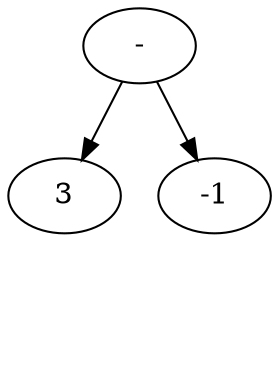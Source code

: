 digraph {
    three[label="3" class="value"]
    negone[label="-1" class="value"]
    sub[label="-" class="operator,disabled"]

    sub -> three
    sub -> negone

    c[style="invis"]
    negone -> c[style="invis"]
}
